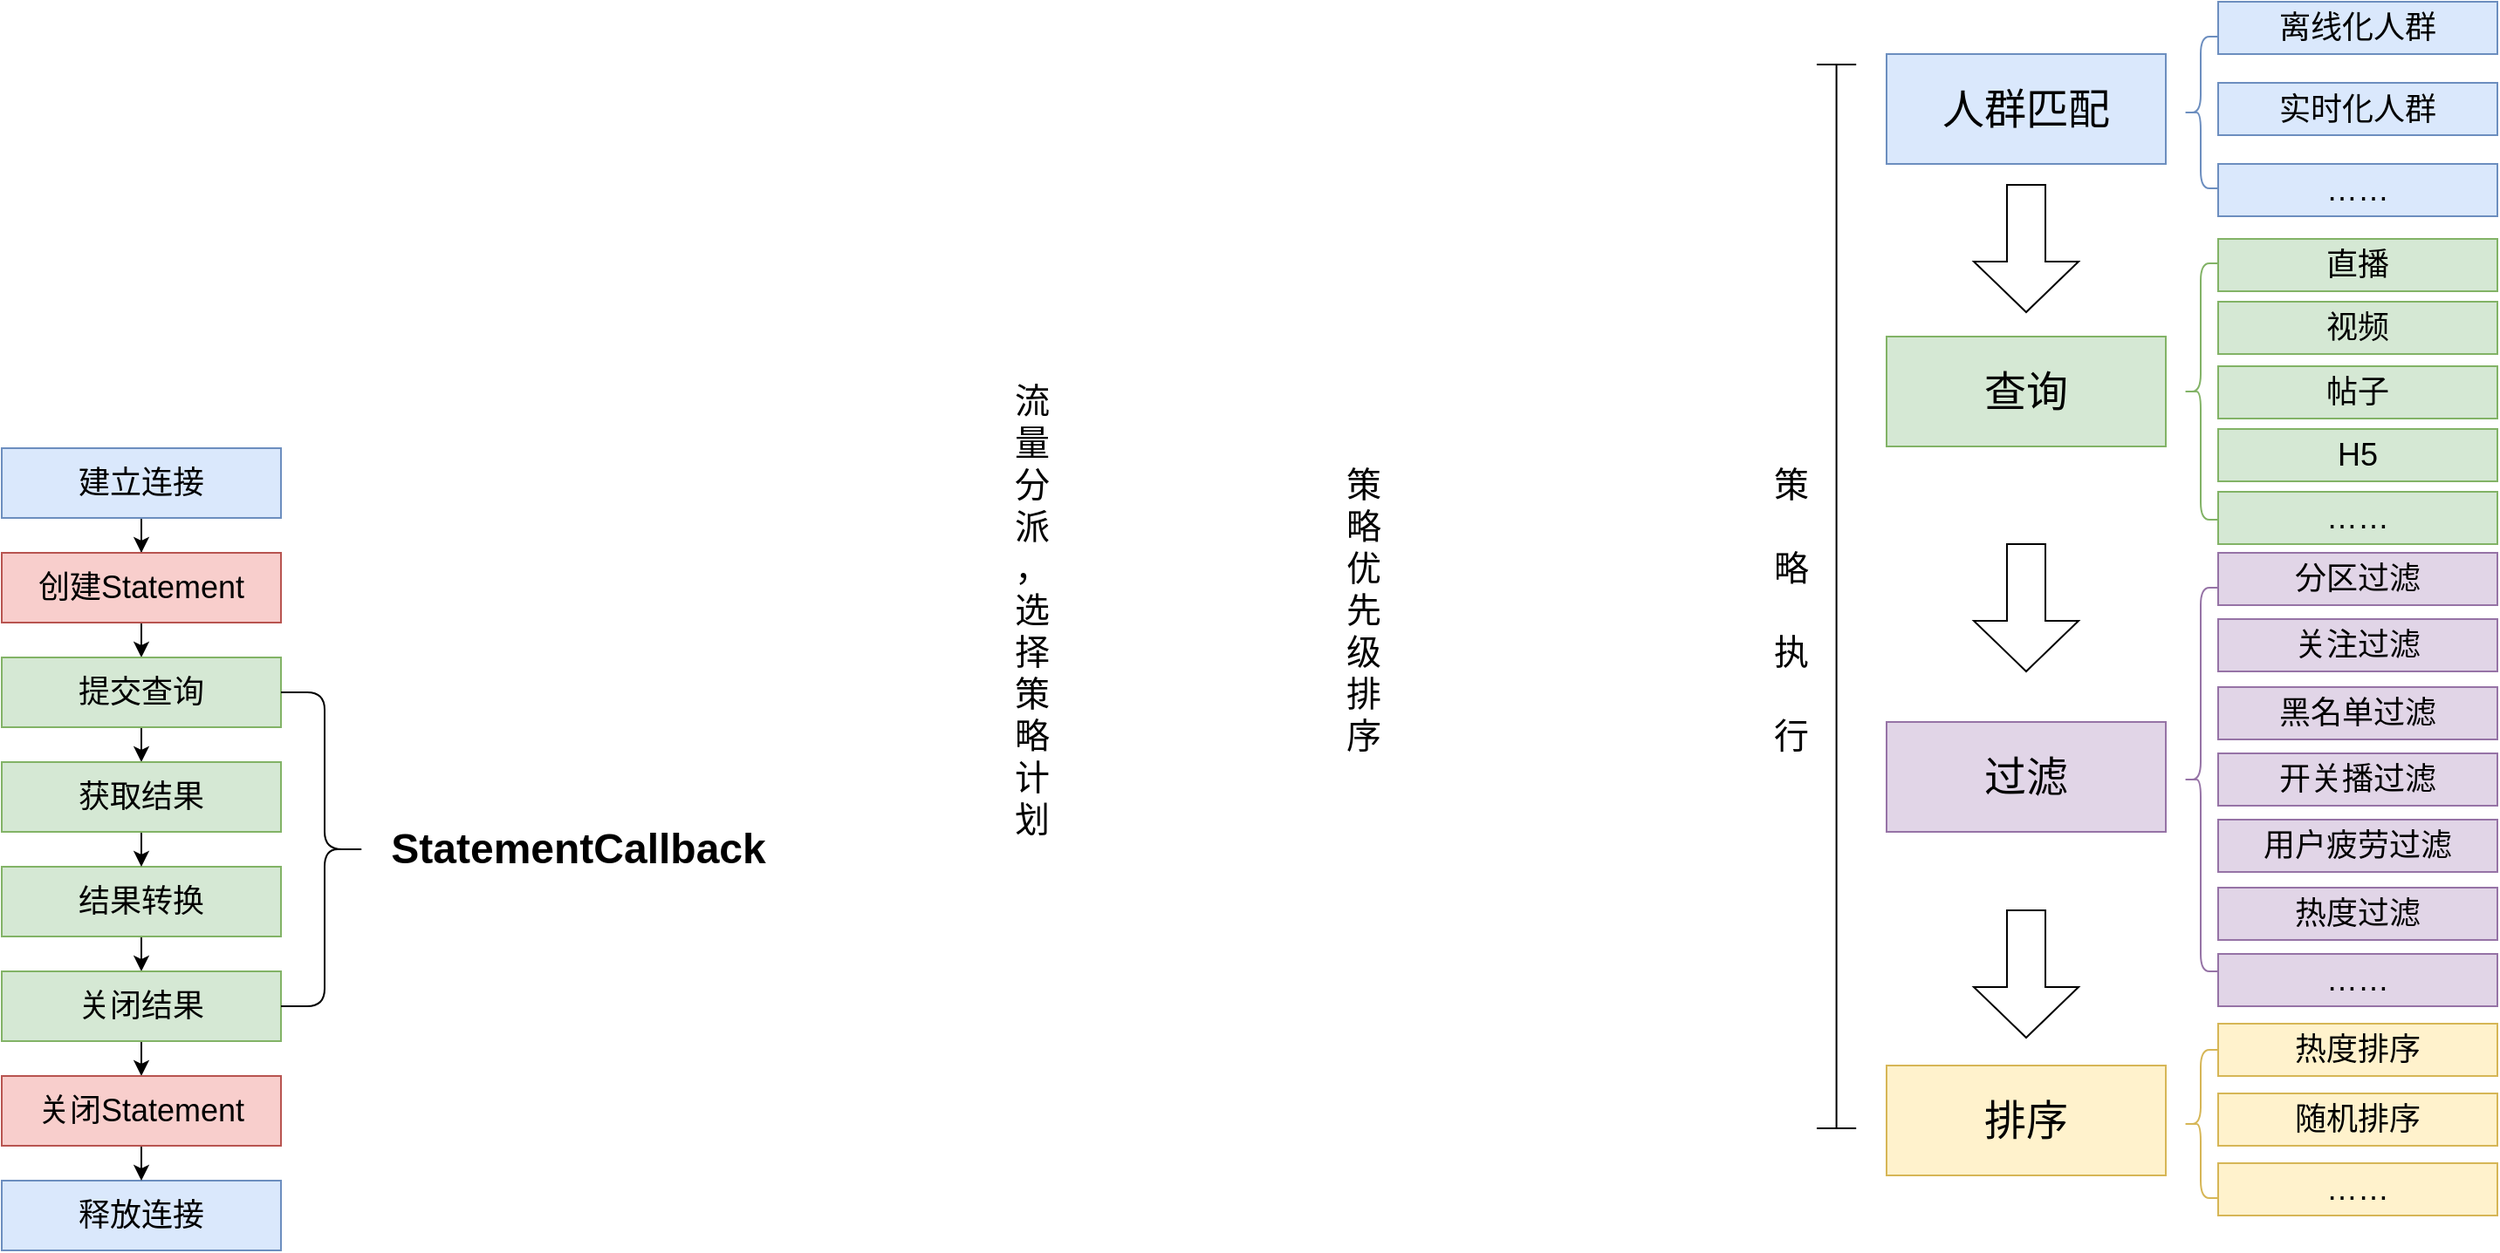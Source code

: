 <mxfile version="16.1.4" type="github">
  <diagram id="CxcaLeXnB662m-q3Z4ex" name="第 1 页">
    <mxGraphModel dx="1422" dy="1963" grid="1" gridSize="10" guides="1" tooltips="1" connect="1" arrows="1" fold="1" page="1" pageScale="1" pageWidth="827" pageHeight="1169" math="0" shadow="0">
      <root>
        <mxCell id="0" />
        <mxCell id="1" parent="0" />
        <mxCell id="cz9klYAGG9J5sm0-0w-0-1" style="edgeStyle=orthogonalEdgeStyle;rounded=0;orthogonalLoop=1;jettySize=auto;html=1;exitX=0.5;exitY=1;exitDx=0;exitDy=0;" parent="1" source="VNCoB3pL2GN9j2kzThXm-1" target="VNCoB3pL2GN9j2kzThXm-4" edge="1">
          <mxGeometry relative="1" as="geometry" />
        </mxCell>
        <mxCell id="VNCoB3pL2GN9j2kzThXm-1" value="&lt;font style=&quot;font-size: 18px&quot;&gt;建立连接&lt;/font&gt;" style="rounded=0;whiteSpace=wrap;html=1;fillColor=#dae8fc;strokeColor=#6c8ebf;" parent="1" vertex="1">
          <mxGeometry x="210" y="160" width="160" height="40" as="geometry" />
        </mxCell>
        <mxCell id="cz9klYAGG9J5sm0-0w-0-5" style="edgeStyle=orthogonalEdgeStyle;rounded=0;orthogonalLoop=1;jettySize=auto;html=1;exitX=0.5;exitY=1;exitDx=0;exitDy=0;entryX=0.5;entryY=0;entryDx=0;entryDy=0;" parent="1" source="VNCoB3pL2GN9j2kzThXm-2" target="VNCoB3pL2GN9j2kzThXm-7" edge="1">
          <mxGeometry relative="1" as="geometry" />
        </mxCell>
        <mxCell id="VNCoB3pL2GN9j2kzThXm-2" value="&lt;font style=&quot;font-size: 18px&quot;&gt;结果转换&lt;br&gt;&lt;/font&gt;" style="rounded=0;whiteSpace=wrap;html=1;fillColor=#d5e8d4;strokeColor=#82b366;" parent="1" vertex="1">
          <mxGeometry x="210" y="400" width="160" height="40" as="geometry" />
        </mxCell>
        <mxCell id="VNCoB3pL2GN9j2kzThXm-3" value="&lt;font style=&quot;font-size: 18px&quot;&gt;释放连接&lt;/font&gt;" style="rounded=0;whiteSpace=wrap;html=1;fillColor=#dae8fc;strokeColor=#6c8ebf;" parent="1" vertex="1">
          <mxGeometry x="210" y="580" width="160" height="40" as="geometry" />
        </mxCell>
        <mxCell id="cz9klYAGG9J5sm0-0w-0-2" style="edgeStyle=orthogonalEdgeStyle;rounded=0;orthogonalLoop=1;jettySize=auto;html=1;exitX=0.5;exitY=1;exitDx=0;exitDy=0;entryX=0.5;entryY=0;entryDx=0;entryDy=0;" parent="1" source="VNCoB3pL2GN9j2kzThXm-4" target="VNCoB3pL2GN9j2kzThXm-5" edge="1">
          <mxGeometry relative="1" as="geometry" />
        </mxCell>
        <mxCell id="VNCoB3pL2GN9j2kzThXm-4" value="&lt;font style=&quot;font-size: 18px&quot;&gt;创建Statement&lt;/font&gt;" style="rounded=0;whiteSpace=wrap;html=1;fillColor=#f8cecc;strokeColor=#b85450;" parent="1" vertex="1">
          <mxGeometry x="210" y="220" width="160" height="40" as="geometry" />
        </mxCell>
        <mxCell id="cz9klYAGG9J5sm0-0w-0-3" style="edgeStyle=orthogonalEdgeStyle;rounded=0;orthogonalLoop=1;jettySize=auto;html=1;exitX=0.5;exitY=1;exitDx=0;exitDy=0;entryX=0.5;entryY=0;entryDx=0;entryDy=0;" parent="1" source="VNCoB3pL2GN9j2kzThXm-5" target="VNCoB3pL2GN9j2kzThXm-6" edge="1">
          <mxGeometry relative="1" as="geometry" />
        </mxCell>
        <mxCell id="VNCoB3pL2GN9j2kzThXm-5" value="&lt;span style=&quot;font-size: 18px&quot;&gt;提交查询&lt;/span&gt;" style="rounded=0;whiteSpace=wrap;html=1;fillColor=#d5e8d4;strokeColor=#82b366;" parent="1" vertex="1">
          <mxGeometry x="210" y="280" width="160" height="40" as="geometry" />
        </mxCell>
        <mxCell id="cz9klYAGG9J5sm0-0w-0-4" style="edgeStyle=orthogonalEdgeStyle;rounded=0;orthogonalLoop=1;jettySize=auto;html=1;exitX=0.5;exitY=1;exitDx=0;exitDy=0;entryX=0.5;entryY=0;entryDx=0;entryDy=0;" parent="1" source="VNCoB3pL2GN9j2kzThXm-6" target="VNCoB3pL2GN9j2kzThXm-2" edge="1">
          <mxGeometry relative="1" as="geometry" />
        </mxCell>
        <mxCell id="VNCoB3pL2GN9j2kzThXm-6" value="&lt;span style=&quot;font-size: 18px&quot;&gt;获取结果&lt;br&gt;&lt;/span&gt;" style="rounded=0;whiteSpace=wrap;html=1;fillColor=#d5e8d4;strokeColor=#82b366;" parent="1" vertex="1">
          <mxGeometry x="210" y="340" width="160" height="40" as="geometry" />
        </mxCell>
        <mxCell id="cz9klYAGG9J5sm0-0w-0-6" style="edgeStyle=orthogonalEdgeStyle;rounded=0;orthogonalLoop=1;jettySize=auto;html=1;exitX=0.5;exitY=1;exitDx=0;exitDy=0;entryX=0.5;entryY=0;entryDx=0;entryDy=0;" parent="1" source="VNCoB3pL2GN9j2kzThXm-7" target="VNCoB3pL2GN9j2kzThXm-8" edge="1">
          <mxGeometry relative="1" as="geometry" />
        </mxCell>
        <mxCell id="VNCoB3pL2GN9j2kzThXm-7" value="&lt;font style=&quot;font-size: 18px&quot;&gt;关闭结果&lt;br&gt;&lt;/font&gt;" style="rounded=0;whiteSpace=wrap;html=1;fillColor=#d5e8d4;strokeColor=#82b366;" parent="1" vertex="1">
          <mxGeometry x="210" y="460" width="160" height="40" as="geometry" />
        </mxCell>
        <mxCell id="cz9klYAGG9J5sm0-0w-0-7" style="edgeStyle=orthogonalEdgeStyle;rounded=0;orthogonalLoop=1;jettySize=auto;html=1;exitX=0.5;exitY=1;exitDx=0;exitDy=0;entryX=0.5;entryY=0;entryDx=0;entryDy=0;" parent="1" source="VNCoB3pL2GN9j2kzThXm-8" target="VNCoB3pL2GN9j2kzThXm-3" edge="1">
          <mxGeometry relative="1" as="geometry" />
        </mxCell>
        <mxCell id="VNCoB3pL2GN9j2kzThXm-8" value="&lt;font style=&quot;font-size: 18px&quot;&gt;关闭Statement&lt;/font&gt;" style="rounded=0;whiteSpace=wrap;html=1;fillColor=#f8cecc;strokeColor=#b85450;" parent="1" vertex="1">
          <mxGeometry x="210" y="520" width="160" height="40" as="geometry" />
        </mxCell>
        <mxCell id="cz9klYAGG9J5sm0-0w-0-8" value="" style="shape=curlyBracket;whiteSpace=wrap;html=1;rounded=1;flipH=1;" parent="1" vertex="1">
          <mxGeometry x="370" y="300" width="50" height="180" as="geometry" />
        </mxCell>
        <mxCell id="cz9klYAGG9J5sm0-0w-0-9" value="StatementCallback" style="text;strokeColor=none;fillColor=none;html=1;fontSize=24;fontStyle=1;verticalAlign=middle;align=center;" parent="1" vertex="1">
          <mxGeometry x="430" y="370" width="220" height="40" as="geometry" />
        </mxCell>
        <mxCell id="cz9klYAGG9J5sm0-0w-0-11" value="&lt;font style=&quot;font-size: 24px&quot;&gt;过滤&lt;/font&gt;" style="rounded=0;whiteSpace=wrap;html=1;fillColor=#e1d5e7;strokeColor=#9673a6;" parent="1" vertex="1">
          <mxGeometry x="1290" y="317" width="160" height="63" as="geometry" />
        </mxCell>
        <mxCell id="cz9klYAGG9J5sm0-0w-0-15" value="&lt;span style=&quot;font-size: 18px&quot;&gt;直播&lt;/span&gt;" style="rounded=0;whiteSpace=wrap;html=1;fillColor=#d5e8d4;strokeColor=#82b366;" parent="1" vertex="1">
          <mxGeometry x="1480" y="40" width="160" height="30" as="geometry" />
        </mxCell>
        <mxCell id="cz9klYAGG9J5sm0-0w-0-19" value="&lt;span style=&quot;font-size: 18px&quot;&gt;分区过滤&lt;/span&gt;" style="rounded=0;whiteSpace=wrap;html=1;fillColor=#e1d5e7;strokeColor=#9673a6;" parent="1" vertex="1">
          <mxGeometry x="1480" y="220" width="160" height="30" as="geometry" />
        </mxCell>
        <mxCell id="cz9klYAGG9J5sm0-0w-0-20" value="&lt;span style=&quot;font-size: 18px&quot;&gt;关注过滤&lt;/span&gt;" style="rounded=0;whiteSpace=wrap;html=1;fillColor=#e1d5e7;strokeColor=#9673a6;" parent="1" vertex="1">
          <mxGeometry x="1480" y="258" width="160" height="30" as="geometry" />
        </mxCell>
        <mxCell id="cz9klYAGG9J5sm0-0w-0-21" value="&lt;span style=&quot;font-size: 18px&quot;&gt;黑名单过滤&lt;/span&gt;" style="rounded=0;whiteSpace=wrap;html=1;fillColor=#e1d5e7;strokeColor=#9673a6;" parent="1" vertex="1">
          <mxGeometry x="1480" y="297" width="160" height="30" as="geometry" />
        </mxCell>
        <mxCell id="cz9klYAGG9J5sm0-0w-0-22" value="&lt;span style=&quot;font-size: 18px&quot;&gt;开关播过滤&lt;/span&gt;" style="rounded=0;whiteSpace=wrap;html=1;fillColor=#e1d5e7;strokeColor=#9673a6;" parent="1" vertex="1">
          <mxGeometry x="1480" y="335" width="160" height="30" as="geometry" />
        </mxCell>
        <mxCell id="cz9klYAGG9J5sm0-0w-0-23" value="&lt;span style=&quot;font-size: 18px&quot;&gt;用户疲劳过滤&lt;/span&gt;" style="rounded=0;whiteSpace=wrap;html=1;fillColor=#e1d5e7;strokeColor=#9673a6;" parent="1" vertex="1">
          <mxGeometry x="1480" y="373" width="160" height="30" as="geometry" />
        </mxCell>
        <mxCell id="cz9klYAGG9J5sm0-0w-0-24" value="&lt;span style=&quot;font-size: 18px&quot;&gt;热度过滤&lt;/span&gt;" style="rounded=0;whiteSpace=wrap;html=1;fillColor=#e1d5e7;strokeColor=#9673a6;" parent="1" vertex="1">
          <mxGeometry x="1480" y="412" width="160" height="30" as="geometry" />
        </mxCell>
        <mxCell id="cz9klYAGG9J5sm0-0w-0-25" value="&lt;span style=&quot;font-size: 18px&quot;&gt;……&lt;/span&gt;" style="rounded=0;whiteSpace=wrap;html=1;fillColor=#e1d5e7;strokeColor=#9673a6;" parent="1" vertex="1">
          <mxGeometry x="1480" y="450" width="160" height="30" as="geometry" />
        </mxCell>
        <mxCell id="cz9klYAGG9J5sm0-0w-0-26" value="" style="shape=curlyBracket;whiteSpace=wrap;html=1;rounded=1;fillColor=#e1d5e7;strokeColor=#9673a6;" parent="1" vertex="1">
          <mxGeometry x="1460" y="240" width="20" height="220" as="geometry" />
        </mxCell>
        <mxCell id="cz9klYAGG9J5sm0-0w-0-27" value="&lt;font style=&quot;font-size: 24px&quot;&gt;排序&lt;/font&gt;" style="rounded=0;whiteSpace=wrap;html=1;fillColor=#fff2cc;strokeColor=#d6b656;" parent="1" vertex="1">
          <mxGeometry x="1290" y="514" width="160" height="63" as="geometry" />
        </mxCell>
        <mxCell id="cz9klYAGG9J5sm0-0w-0-28" value="&lt;span style=&quot;font-size: 18px&quot;&gt;热度排序&lt;/span&gt;" style="rounded=0;whiteSpace=wrap;html=1;fillColor=#fff2cc;strokeColor=#d6b656;" parent="1" vertex="1">
          <mxGeometry x="1480" y="490" width="160" height="30" as="geometry" />
        </mxCell>
        <mxCell id="cz9klYAGG9J5sm0-0w-0-29" value="&lt;span style=&quot;font-size: 18px&quot;&gt;随机排序&lt;/span&gt;" style="rounded=0;whiteSpace=wrap;html=1;fillColor=#fff2cc;strokeColor=#d6b656;" parent="1" vertex="1">
          <mxGeometry x="1480" y="530" width="160" height="30" as="geometry" />
        </mxCell>
        <mxCell id="cz9klYAGG9J5sm0-0w-0-30" value="&lt;font style=&quot;font-size: 24px&quot;&gt;查询&lt;/font&gt;" style="rounded=0;whiteSpace=wrap;html=1;fillColor=#d5e8d4;strokeColor=#82b366;" parent="1" vertex="1">
          <mxGeometry x="1290" y="96" width="160" height="63" as="geometry" />
        </mxCell>
        <mxCell id="cz9klYAGG9J5sm0-0w-0-31" value="" style="shape=curlyBracket;whiteSpace=wrap;html=1;rounded=1;fontSize=24;fillColor=#fff2cc;strokeColor=#d6b656;" parent="1" vertex="1">
          <mxGeometry x="1460" y="505" width="20" height="85" as="geometry" />
        </mxCell>
        <mxCell id="cz9klYAGG9J5sm0-0w-0-32" value="&lt;span style=&quot;font-size: 18px&quot;&gt;……&lt;/span&gt;" style="rounded=0;whiteSpace=wrap;html=1;fillColor=#fff2cc;strokeColor=#d6b656;" parent="1" vertex="1">
          <mxGeometry x="1480" y="570" width="160" height="30" as="geometry" />
        </mxCell>
        <mxCell id="cz9klYAGG9J5sm0-0w-0-35" value="" style="shape=singleArrow;direction=south;whiteSpace=wrap;html=1;fontSize=24;arrowWidth=0.367;arrowSize=0.397;" parent="1" vertex="1">
          <mxGeometry x="1340" y="215" width="60" height="73" as="geometry" />
        </mxCell>
        <mxCell id="cz9klYAGG9J5sm0-0w-0-36" value="" style="shape=singleArrow;direction=south;whiteSpace=wrap;html=1;fontSize=24;arrowWidth=0.367;arrowSize=0.397;" parent="1" vertex="1">
          <mxGeometry x="1340" y="425" width="60" height="73" as="geometry" />
        </mxCell>
        <mxCell id="9uduE4ppgANr0hHN3RFP-1" value="&lt;span style=&quot;font-size: 18px&quot;&gt;视频&lt;/span&gt;" style="rounded=0;whiteSpace=wrap;html=1;fillColor=#d5e8d4;strokeColor=#82b366;" vertex="1" parent="1">
          <mxGeometry x="1480" y="76" width="160" height="30" as="geometry" />
        </mxCell>
        <mxCell id="9uduE4ppgANr0hHN3RFP-2" value="&lt;span style=&quot;font-size: 18px&quot;&gt;帖子&lt;/span&gt;" style="rounded=0;whiteSpace=wrap;html=1;fillColor=#d5e8d4;strokeColor=#82b366;" vertex="1" parent="1">
          <mxGeometry x="1480" y="113" width="160" height="30" as="geometry" />
        </mxCell>
        <mxCell id="9uduE4ppgANr0hHN3RFP-3" value="&lt;span style=&quot;font-size: 18px&quot;&gt;H5&lt;/span&gt;" style="rounded=0;whiteSpace=wrap;html=1;fillColor=#d5e8d4;strokeColor=#82b366;" vertex="1" parent="1">
          <mxGeometry x="1480" y="149" width="160" height="30" as="geometry" />
        </mxCell>
        <mxCell id="9uduE4ppgANr0hHN3RFP-4" value="&lt;span style=&quot;font-size: 18px&quot;&gt;……&lt;/span&gt;" style="rounded=0;whiteSpace=wrap;html=1;fillColor=#d5e8d4;strokeColor=#82b366;" vertex="1" parent="1">
          <mxGeometry x="1480" y="185" width="160" height="30" as="geometry" />
        </mxCell>
        <mxCell id="9uduE4ppgANr0hHN3RFP-5" value="" style="shape=curlyBracket;whiteSpace=wrap;html=1;rounded=1;fillColor=#d5e8d4;strokeColor=#82b366;" vertex="1" parent="1">
          <mxGeometry x="1460" y="54" width="20" height="147" as="geometry" />
        </mxCell>
        <mxCell id="9uduE4ppgANr0hHN3RFP-7" value="&lt;font style=&quot;font-size: 20px&quot;&gt;策&lt;br&gt;&lt;br&gt;略&lt;br&gt;&lt;br&gt;执&lt;br&gt;&lt;br&gt;行&lt;br&gt;&lt;/font&gt;" style="text;html=1;align=center;verticalAlign=middle;resizable=0;points=[];autosize=1;strokeColor=none;fillColor=none;" vertex="1" parent="1">
          <mxGeometry x="1215" y="191.5" width="40" height="120" as="geometry" />
        </mxCell>
        <mxCell id="9uduE4ppgANr0hHN3RFP-8" value="&lt;font style=&quot;font-size: 24px&quot;&gt;人群匹配&lt;/font&gt;" style="rounded=0;whiteSpace=wrap;html=1;fillColor=#dae8fc;strokeColor=#6c8ebf;" vertex="1" parent="1">
          <mxGeometry x="1290" y="-66" width="160" height="63" as="geometry" />
        </mxCell>
        <mxCell id="9uduE4ppgANr0hHN3RFP-9" value="&lt;span style=&quot;font-size: 18px&quot;&gt;离线化人群&lt;/span&gt;" style="rounded=0;whiteSpace=wrap;html=1;fillColor=#dae8fc;strokeColor=#6c8ebf;" vertex="1" parent="1">
          <mxGeometry x="1480" y="-96" width="160" height="30" as="geometry" />
        </mxCell>
        <mxCell id="9uduE4ppgANr0hHN3RFP-10" value="&lt;span style=&quot;font-size: 18px&quot;&gt;实时化人群&lt;/span&gt;" style="rounded=0;whiteSpace=wrap;html=1;fillColor=#dae8fc;strokeColor=#6c8ebf;" vertex="1" parent="1">
          <mxGeometry x="1480" y="-49.5" width="160" height="30" as="geometry" />
        </mxCell>
        <mxCell id="9uduE4ppgANr0hHN3RFP-11" value="&lt;span style=&quot;font-size: 18px&quot;&gt;……&lt;/span&gt;" style="rounded=0;whiteSpace=wrap;html=1;fillColor=#dae8fc;strokeColor=#6c8ebf;" vertex="1" parent="1">
          <mxGeometry x="1480" y="-3" width="160" height="30" as="geometry" />
        </mxCell>
        <mxCell id="9uduE4ppgANr0hHN3RFP-12" value="" style="shape=curlyBracket;whiteSpace=wrap;html=1;rounded=1;fillColor=#dae8fc;strokeColor=#6c8ebf;" vertex="1" parent="1">
          <mxGeometry x="1460" y="-76" width="20" height="87" as="geometry" />
        </mxCell>
        <mxCell id="9uduE4ppgANr0hHN3RFP-13" value="" style="shape=singleArrow;direction=south;whiteSpace=wrap;html=1;fontSize=24;arrowWidth=0.367;arrowSize=0.397;" vertex="1" parent="1">
          <mxGeometry x="1340" y="9" width="60" height="73" as="geometry" />
        </mxCell>
        <mxCell id="9uduE4ppgANr0hHN3RFP-15" value="" style="shape=crossbar;whiteSpace=wrap;html=1;rounded=1;direction=south;" vertex="1" parent="1">
          <mxGeometry x="1250" y="-60" width="22.59" height="610" as="geometry" />
        </mxCell>
        <mxCell id="9uduE4ppgANr0hHN3RFP-17" value="&lt;font style=&quot;font-size: 20px&quot;&gt;流&lt;br&gt;量&lt;br&gt;分&lt;br&gt;派&lt;br&gt;，&lt;br&gt;选&lt;br&gt;择&lt;br&gt;策&lt;br&gt;略&lt;br&gt;计&lt;br&gt;划&lt;br&gt;&lt;/font&gt;" style="text;html=1;align=center;verticalAlign=middle;resizable=0;points=[];autosize=1;strokeColor=none;fillColor=none;" vertex="1" parent="1">
          <mxGeometry x="780" y="156.5" width="40" height="190" as="geometry" />
        </mxCell>
        <mxCell id="9uduE4ppgANr0hHN3RFP-18" value="&lt;font style=&quot;font-size: 20px&quot;&gt;策&lt;br&gt;略&lt;br&gt;优&lt;br&gt;先&lt;br&gt;级&lt;br&gt;排&lt;br&gt;序&lt;br&gt;&lt;/font&gt;" style="text;html=1;align=center;verticalAlign=middle;resizable=0;points=[];autosize=1;strokeColor=none;fillColor=none;" vertex="1" parent="1">
          <mxGeometry x="970" y="191.5" width="40" height="120" as="geometry" />
        </mxCell>
      </root>
    </mxGraphModel>
  </diagram>
</mxfile>
